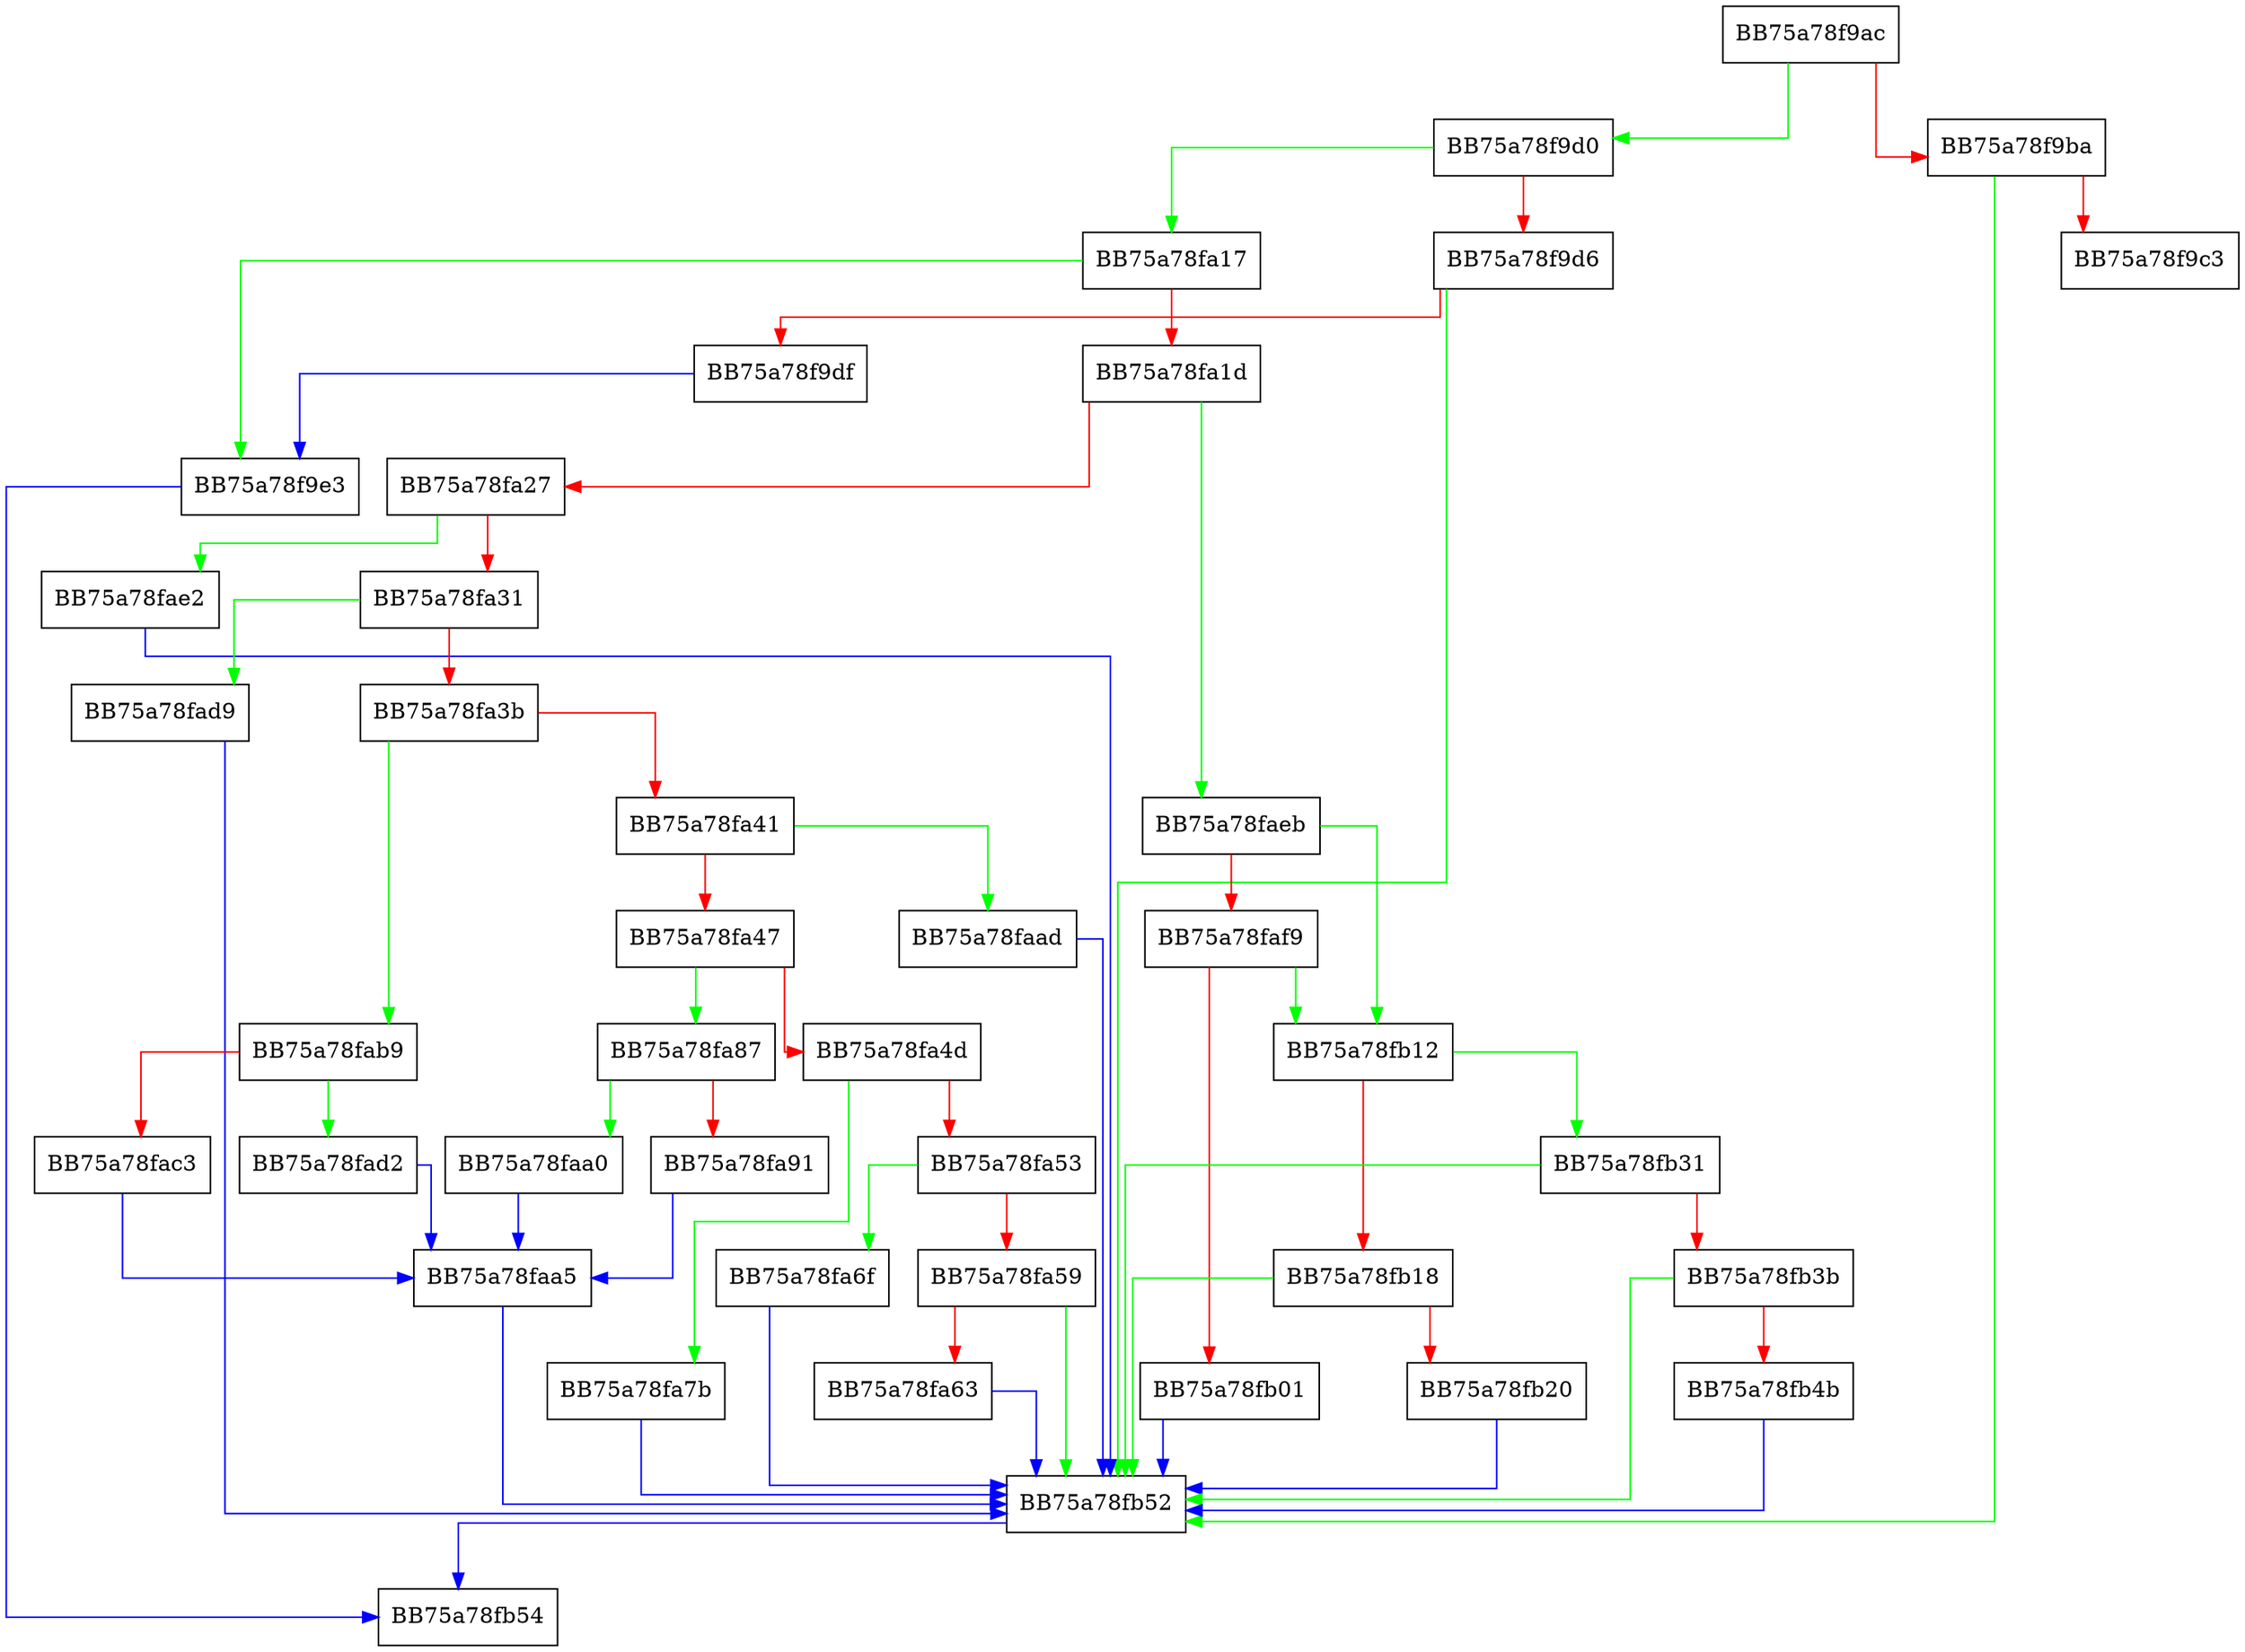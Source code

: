 digraph state_case_size {
  node [shape="box"];
  graph [splines=ortho];
  BB75a78f9ac -> BB75a78f9d0 [color="green"];
  BB75a78f9ac -> BB75a78f9ba [color="red"];
  BB75a78f9ba -> BB75a78fb52 [color="green"];
  BB75a78f9ba -> BB75a78f9c3 [color="red"];
  BB75a78f9d0 -> BB75a78fa17 [color="green"];
  BB75a78f9d0 -> BB75a78f9d6 [color="red"];
  BB75a78f9d6 -> BB75a78fb52 [color="green"];
  BB75a78f9d6 -> BB75a78f9df [color="red"];
  BB75a78f9df -> BB75a78f9e3 [color="blue"];
  BB75a78f9e3 -> BB75a78fb54 [color="blue"];
  BB75a78fa17 -> BB75a78f9e3 [color="green"];
  BB75a78fa17 -> BB75a78fa1d [color="red"];
  BB75a78fa1d -> BB75a78faeb [color="green"];
  BB75a78fa1d -> BB75a78fa27 [color="red"];
  BB75a78fa27 -> BB75a78fae2 [color="green"];
  BB75a78fa27 -> BB75a78fa31 [color="red"];
  BB75a78fa31 -> BB75a78fad9 [color="green"];
  BB75a78fa31 -> BB75a78fa3b [color="red"];
  BB75a78fa3b -> BB75a78fab9 [color="green"];
  BB75a78fa3b -> BB75a78fa41 [color="red"];
  BB75a78fa41 -> BB75a78faad [color="green"];
  BB75a78fa41 -> BB75a78fa47 [color="red"];
  BB75a78fa47 -> BB75a78fa87 [color="green"];
  BB75a78fa47 -> BB75a78fa4d [color="red"];
  BB75a78fa4d -> BB75a78fa7b [color="green"];
  BB75a78fa4d -> BB75a78fa53 [color="red"];
  BB75a78fa53 -> BB75a78fa6f [color="green"];
  BB75a78fa53 -> BB75a78fa59 [color="red"];
  BB75a78fa59 -> BB75a78fb52 [color="green"];
  BB75a78fa59 -> BB75a78fa63 [color="red"];
  BB75a78fa63 -> BB75a78fb52 [color="blue"];
  BB75a78fa6f -> BB75a78fb52 [color="blue"];
  BB75a78fa7b -> BB75a78fb52 [color="blue"];
  BB75a78fa87 -> BB75a78faa0 [color="green"];
  BB75a78fa87 -> BB75a78fa91 [color="red"];
  BB75a78fa91 -> BB75a78faa5 [color="blue"];
  BB75a78faa0 -> BB75a78faa5 [color="blue"];
  BB75a78faa5 -> BB75a78fb52 [color="blue"];
  BB75a78faad -> BB75a78fb52 [color="blue"];
  BB75a78fab9 -> BB75a78fad2 [color="green"];
  BB75a78fab9 -> BB75a78fac3 [color="red"];
  BB75a78fac3 -> BB75a78faa5 [color="blue"];
  BB75a78fad2 -> BB75a78faa5 [color="blue"];
  BB75a78fad9 -> BB75a78fb52 [color="blue"];
  BB75a78fae2 -> BB75a78fb52 [color="blue"];
  BB75a78faeb -> BB75a78fb12 [color="green"];
  BB75a78faeb -> BB75a78faf9 [color="red"];
  BB75a78faf9 -> BB75a78fb12 [color="green"];
  BB75a78faf9 -> BB75a78fb01 [color="red"];
  BB75a78fb01 -> BB75a78fb52 [color="blue"];
  BB75a78fb12 -> BB75a78fb31 [color="green"];
  BB75a78fb12 -> BB75a78fb18 [color="red"];
  BB75a78fb18 -> BB75a78fb52 [color="green"];
  BB75a78fb18 -> BB75a78fb20 [color="red"];
  BB75a78fb20 -> BB75a78fb52 [color="blue"];
  BB75a78fb31 -> BB75a78fb52 [color="green"];
  BB75a78fb31 -> BB75a78fb3b [color="red"];
  BB75a78fb3b -> BB75a78fb52 [color="green"];
  BB75a78fb3b -> BB75a78fb4b [color="red"];
  BB75a78fb4b -> BB75a78fb52 [color="blue"];
  BB75a78fb52 -> BB75a78fb54 [color="blue"];
}